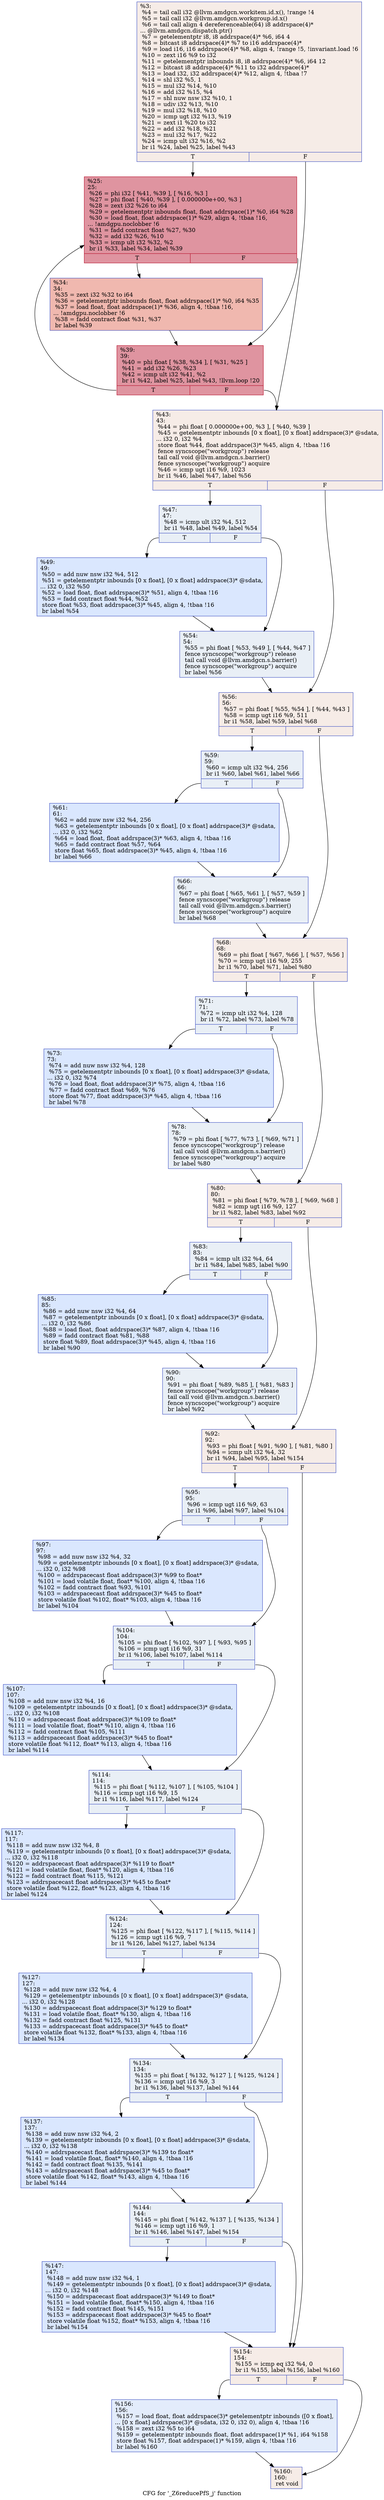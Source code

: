 digraph "CFG for '_Z6reducePfS_j' function" {
	label="CFG for '_Z6reducePfS_j' function";

	Node0x46adee0 [shape=record,color="#3d50c3ff", style=filled, fillcolor="#ead5c970",label="{%3:\l  %4 = tail call i32 @llvm.amdgcn.workitem.id.x(), !range !4\l  %5 = tail call i32 @llvm.amdgcn.workgroup.id.x()\l  %6 = tail call align 4 dereferenceable(64) i8 addrspace(4)*\l... @llvm.amdgcn.dispatch.ptr()\l  %7 = getelementptr i8, i8 addrspace(4)* %6, i64 4\l  %8 = bitcast i8 addrspace(4)* %7 to i16 addrspace(4)*\l  %9 = load i16, i16 addrspace(4)* %8, align 4, !range !5, !invariant.load !6\l  %10 = zext i16 %9 to i32\l  %11 = getelementptr inbounds i8, i8 addrspace(4)* %6, i64 12\l  %12 = bitcast i8 addrspace(4)* %11 to i32 addrspace(4)*\l  %13 = load i32, i32 addrspace(4)* %12, align 4, !tbaa !7\l  %14 = shl i32 %5, 1\l  %15 = mul i32 %14, %10\l  %16 = add i32 %15, %4\l  %17 = shl nuw nsw i32 %10, 1\l  %18 = udiv i32 %13, %10\l  %19 = mul i32 %18, %10\l  %20 = icmp ugt i32 %13, %19\l  %21 = zext i1 %20 to i32\l  %22 = add i32 %18, %21\l  %23 = mul i32 %17, %22\l  %24 = icmp ult i32 %16, %2\l  br i1 %24, label %25, label %43\l|{<s0>T|<s1>F}}"];
	Node0x46adee0:s0 -> Node0x46aec80;
	Node0x46adee0:s1 -> Node0x46b0650;
	Node0x46aec80 [shape=record,color="#b70d28ff", style=filled, fillcolor="#b70d2870",label="{%25:\l25:                                               \l  %26 = phi i32 [ %41, %39 ], [ %16, %3 ]\l  %27 = phi float [ %40, %39 ], [ 0.000000e+00, %3 ]\l  %28 = zext i32 %26 to i64\l  %29 = getelementptr inbounds float, float addrspace(1)* %0, i64 %28\l  %30 = load float, float addrspace(1)* %29, align 4, !tbaa !16,\l... !amdgpu.noclobber !6\l  %31 = fadd contract float %27, %30\l  %32 = add i32 %26, %10\l  %33 = icmp ult i32 %32, %2\l  br i1 %33, label %34, label %39\l|{<s0>T|<s1>F}}"];
	Node0x46aec80:s0 -> Node0x46b01c0;
	Node0x46aec80:s1 -> Node0x46b07c0;
	Node0x46b01c0 [shape=record,color="#3d50c3ff", style=filled, fillcolor="#dc5d4a70",label="{%34:\l34:                                               \l  %35 = zext i32 %32 to i64\l  %36 = getelementptr inbounds float, float addrspace(1)* %0, i64 %35\l  %37 = load float, float addrspace(1)* %36, align 4, !tbaa !16,\l... !amdgpu.noclobber !6\l  %38 = fadd contract float %31, %37\l  br label %39\l}"];
	Node0x46b01c0 -> Node0x46b07c0;
	Node0x46b07c0 [shape=record,color="#b70d28ff", style=filled, fillcolor="#b70d2870",label="{%39:\l39:                                               \l  %40 = phi float [ %38, %34 ], [ %31, %25 ]\l  %41 = add i32 %26, %23\l  %42 = icmp ult i32 %41, %2\l  br i1 %42, label %25, label %43, !llvm.loop !20\l|{<s0>T|<s1>F}}"];
	Node0x46b07c0:s0 -> Node0x46aec80;
	Node0x46b07c0:s1 -> Node0x46b0650;
	Node0x46b0650 [shape=record,color="#3d50c3ff", style=filled, fillcolor="#ead5c970",label="{%43:\l43:                                               \l  %44 = phi float [ 0.000000e+00, %3 ], [ %40, %39 ]\l  %45 = getelementptr inbounds [0 x float], [0 x float] addrspace(3)* @sdata,\l... i32 0, i32 %4\l  store float %44, float addrspace(3)* %45, align 4, !tbaa !16\l  fence syncscope(\"workgroup\") release\l  tail call void @llvm.amdgcn.s.barrier()\l  fence syncscope(\"workgroup\") acquire\l  %46 = icmp ugt i16 %9, 1023\l  br i1 %46, label %47, label %56\l|{<s0>T|<s1>F}}"];
	Node0x46b0650:s0 -> Node0x46b3260;
	Node0x46b0650:s1 -> Node0x46b32f0;
	Node0x46b3260 [shape=record,color="#3d50c3ff", style=filled, fillcolor="#cedaeb70",label="{%47:\l47:                                               \l  %48 = icmp ult i32 %4, 512\l  br i1 %48, label %49, label %54\l|{<s0>T|<s1>F}}"];
	Node0x46b3260:s0 -> Node0x46b34f0;
	Node0x46b3260:s1 -> Node0x46b3540;
	Node0x46b34f0 [shape=record,color="#3d50c3ff", style=filled, fillcolor="#abc8fd70",label="{%49:\l49:                                               \l  %50 = add nuw nsw i32 %4, 512\l  %51 = getelementptr inbounds [0 x float], [0 x float] addrspace(3)* @sdata,\l... i32 0, i32 %50\l  %52 = load float, float addrspace(3)* %51, align 4, !tbaa !16\l  %53 = fadd contract float %44, %52\l  store float %53, float addrspace(3)* %45, align 4, !tbaa !16\l  br label %54\l}"];
	Node0x46b34f0 -> Node0x46b3540;
	Node0x46b3540 [shape=record,color="#3d50c3ff", style=filled, fillcolor="#cedaeb70",label="{%54:\l54:                                               \l  %55 = phi float [ %53, %49 ], [ %44, %47 ]\l  fence syncscope(\"workgroup\") release\l  tail call void @llvm.amdgcn.s.barrier()\l  fence syncscope(\"workgroup\") acquire\l  br label %56\l}"];
	Node0x46b3540 -> Node0x46b32f0;
	Node0x46b32f0 [shape=record,color="#3d50c3ff", style=filled, fillcolor="#ead5c970",label="{%56:\l56:                                               \l  %57 = phi float [ %55, %54 ], [ %44, %43 ]\l  %58 = icmp ugt i16 %9, 511\l  br i1 %58, label %59, label %68\l|{<s0>T|<s1>F}}"];
	Node0x46b32f0:s0 -> Node0x46b3dd0;
	Node0x46b32f0:s1 -> Node0x46b3e20;
	Node0x46b3dd0 [shape=record,color="#3d50c3ff", style=filled, fillcolor="#cedaeb70",label="{%59:\l59:                                               \l  %60 = icmp ult i32 %4, 256\l  br i1 %60, label %61, label %66\l|{<s0>T|<s1>F}}"];
	Node0x46b3dd0:s0 -> Node0x46b3fb0;
	Node0x46b3dd0:s1 -> Node0x46b4000;
	Node0x46b3fb0 [shape=record,color="#3d50c3ff", style=filled, fillcolor="#abc8fd70",label="{%61:\l61:                                               \l  %62 = add nuw nsw i32 %4, 256\l  %63 = getelementptr inbounds [0 x float], [0 x float] addrspace(3)* @sdata,\l... i32 0, i32 %62\l  %64 = load float, float addrspace(3)* %63, align 4, !tbaa !16\l  %65 = fadd contract float %57, %64\l  store float %65, float addrspace(3)* %45, align 4, !tbaa !16\l  br label %66\l}"];
	Node0x46b3fb0 -> Node0x46b4000;
	Node0x46b4000 [shape=record,color="#3d50c3ff", style=filled, fillcolor="#cedaeb70",label="{%66:\l66:                                               \l  %67 = phi float [ %65, %61 ], [ %57, %59 ]\l  fence syncscope(\"workgroup\") release\l  tail call void @llvm.amdgcn.s.barrier()\l  fence syncscope(\"workgroup\") acquire\l  br label %68\l}"];
	Node0x46b4000 -> Node0x46b3e20;
	Node0x46b3e20 [shape=record,color="#3d50c3ff", style=filled, fillcolor="#ead5c970",label="{%68:\l68:                                               \l  %69 = phi float [ %67, %66 ], [ %57, %56 ]\l  %70 = icmp ugt i16 %9, 255\l  br i1 %70, label %71, label %80\l|{<s0>T|<s1>F}}"];
	Node0x46b3e20:s0 -> Node0x46b4ac0;
	Node0x46b3e20:s1 -> Node0x46b4b10;
	Node0x46b4ac0 [shape=record,color="#3d50c3ff", style=filled, fillcolor="#cedaeb70",label="{%71:\l71:                                               \l  %72 = icmp ult i32 %4, 128\l  br i1 %72, label %73, label %78\l|{<s0>T|<s1>F}}"];
	Node0x46b4ac0:s0 -> Node0x46b4ca0;
	Node0x46b4ac0:s1 -> Node0x46b4cf0;
	Node0x46b4ca0 [shape=record,color="#3d50c3ff", style=filled, fillcolor="#abc8fd70",label="{%73:\l73:                                               \l  %74 = add nuw nsw i32 %4, 128\l  %75 = getelementptr inbounds [0 x float], [0 x float] addrspace(3)* @sdata,\l... i32 0, i32 %74\l  %76 = load float, float addrspace(3)* %75, align 4, !tbaa !16\l  %77 = fadd contract float %69, %76\l  store float %77, float addrspace(3)* %45, align 4, !tbaa !16\l  br label %78\l}"];
	Node0x46b4ca0 -> Node0x46b4cf0;
	Node0x46b4cf0 [shape=record,color="#3d50c3ff", style=filled, fillcolor="#cedaeb70",label="{%78:\l78:                                               \l  %79 = phi float [ %77, %73 ], [ %69, %71 ]\l  fence syncscope(\"workgroup\") release\l  tail call void @llvm.amdgcn.s.barrier()\l  fence syncscope(\"workgroup\") acquire\l  br label %80\l}"];
	Node0x46b4cf0 -> Node0x46b4b10;
	Node0x46b4b10 [shape=record,color="#3d50c3ff", style=filled, fillcolor="#ead5c970",label="{%80:\l80:                                               \l  %81 = phi float [ %79, %78 ], [ %69, %68 ]\l  %82 = icmp ugt i16 %9, 127\l  br i1 %82, label %83, label %92\l|{<s0>T|<s1>F}}"];
	Node0x46b4b10:s0 -> Node0x46b5540;
	Node0x46b4b10:s1 -> Node0x46b5590;
	Node0x46b5540 [shape=record,color="#3d50c3ff", style=filled, fillcolor="#cedaeb70",label="{%83:\l83:                                               \l  %84 = icmp ult i32 %4, 64\l  br i1 %84, label %85, label %90\l|{<s0>T|<s1>F}}"];
	Node0x46b5540:s0 -> Node0x46b5750;
	Node0x46b5540:s1 -> Node0x46b57a0;
	Node0x46b5750 [shape=record,color="#3d50c3ff", style=filled, fillcolor="#abc8fd70",label="{%85:\l85:                                               \l  %86 = add nuw nsw i32 %4, 64\l  %87 = getelementptr inbounds [0 x float], [0 x float] addrspace(3)* @sdata,\l... i32 0, i32 %86\l  %88 = load float, float addrspace(3)* %87, align 4, !tbaa !16\l  %89 = fadd contract float %81, %88\l  store float %89, float addrspace(3)* %45, align 4, !tbaa !16\l  br label %90\l}"];
	Node0x46b5750 -> Node0x46b57a0;
	Node0x46b57a0 [shape=record,color="#3d50c3ff", style=filled, fillcolor="#cedaeb70",label="{%90:\l90:                                               \l  %91 = phi float [ %89, %85 ], [ %81, %83 ]\l  fence syncscope(\"workgroup\") release\l  tail call void @llvm.amdgcn.s.barrier()\l  fence syncscope(\"workgroup\") acquire\l  br label %92\l}"];
	Node0x46b57a0 -> Node0x46b5590;
	Node0x46b5590 [shape=record,color="#3d50c3ff", style=filled, fillcolor="#ead5c970",label="{%92:\l92:                                               \l  %93 = phi float [ %91, %90 ], [ %81, %80 ]\l  %94 = icmp ult i32 %4, 32\l  br i1 %94, label %95, label %154\l|{<s0>T|<s1>F}}"];
	Node0x46b5590:s0 -> Node0x46b5ff0;
	Node0x46b5590:s1 -> Node0x46b6040;
	Node0x46b5ff0 [shape=record,color="#3d50c3ff", style=filled, fillcolor="#cedaeb70",label="{%95:\l95:                                               \l  %96 = icmp ugt i16 %9, 63\l  br i1 %96, label %97, label %104\l|{<s0>T|<s1>F}}"];
	Node0x46b5ff0:s0 -> Node0x46b6200;
	Node0x46b5ff0:s1 -> Node0x46b6250;
	Node0x46b6200 [shape=record,color="#3d50c3ff", style=filled, fillcolor="#abc8fd70",label="{%97:\l97:                                               \l  %98 = add nuw nsw i32 %4, 32\l  %99 = getelementptr inbounds [0 x float], [0 x float] addrspace(3)* @sdata,\l... i32 0, i32 %98\l  %100 = addrspacecast float addrspace(3)* %99 to float*\l  %101 = load volatile float, float* %100, align 4, !tbaa !16\l  %102 = fadd contract float %93, %101\l  %103 = addrspacecast float addrspace(3)* %45 to float*\l  store volatile float %102, float* %103, align 4, !tbaa !16\l  br label %104\l}"];
	Node0x46b6200 -> Node0x46b6250;
	Node0x46b6250 [shape=record,color="#3d50c3ff", style=filled, fillcolor="#cedaeb70",label="{%104:\l104:                                              \l  %105 = phi float [ %102, %97 ], [ %93, %95 ]\l  %106 = icmp ugt i16 %9, 31\l  br i1 %106, label %107, label %114\l|{<s0>T|<s1>F}}"];
	Node0x46b6250:s0 -> Node0x46b68f0;
	Node0x46b6250:s1 -> Node0x46b6940;
	Node0x46b68f0 [shape=record,color="#3d50c3ff", style=filled, fillcolor="#abc8fd70",label="{%107:\l107:                                              \l  %108 = add nuw nsw i32 %4, 16\l  %109 = getelementptr inbounds [0 x float], [0 x float] addrspace(3)* @sdata,\l... i32 0, i32 %108\l  %110 = addrspacecast float addrspace(3)* %109 to float*\l  %111 = load volatile float, float* %110, align 4, !tbaa !16\l  %112 = fadd contract float %105, %111\l  %113 = addrspacecast float addrspace(3)* %45 to float*\l  store volatile float %112, float* %113, align 4, !tbaa !16\l  br label %114\l}"];
	Node0x46b68f0 -> Node0x46b6940;
	Node0x46b6940 [shape=record,color="#3d50c3ff", style=filled, fillcolor="#cedaeb70",label="{%114:\l114:                                              \l  %115 = phi float [ %112, %107 ], [ %105, %104 ]\l  %116 = icmp ugt i16 %9, 15\l  br i1 %116, label %117, label %124\l|{<s0>T|<s1>F}}"];
	Node0x46b6940:s0 -> Node0x46b7010;
	Node0x46b6940:s1 -> Node0x46b7060;
	Node0x46b7010 [shape=record,color="#3d50c3ff", style=filled, fillcolor="#abc8fd70",label="{%117:\l117:                                              \l  %118 = add nuw nsw i32 %4, 8\l  %119 = getelementptr inbounds [0 x float], [0 x float] addrspace(3)* @sdata,\l... i32 0, i32 %118\l  %120 = addrspacecast float addrspace(3)* %119 to float*\l  %121 = load volatile float, float* %120, align 4, !tbaa !16\l  %122 = fadd contract float %115, %121\l  %123 = addrspacecast float addrspace(3)* %45 to float*\l  store volatile float %122, float* %123, align 4, !tbaa !16\l  br label %124\l}"];
	Node0x46b7010 -> Node0x46b7060;
	Node0x46b7060 [shape=record,color="#3d50c3ff", style=filled, fillcolor="#cedaeb70",label="{%124:\l124:                                              \l  %125 = phi float [ %122, %117 ], [ %115, %114 ]\l  %126 = icmp ugt i16 %9, 7\l  br i1 %126, label %127, label %134\l|{<s0>T|<s1>F}}"];
	Node0x46b7060:s0 -> Node0x46b7730;
	Node0x46b7060:s1 -> Node0x46b7780;
	Node0x46b7730 [shape=record,color="#3d50c3ff", style=filled, fillcolor="#abc8fd70",label="{%127:\l127:                                              \l  %128 = add nuw nsw i32 %4, 4\l  %129 = getelementptr inbounds [0 x float], [0 x float] addrspace(3)* @sdata,\l... i32 0, i32 %128\l  %130 = addrspacecast float addrspace(3)* %129 to float*\l  %131 = load volatile float, float* %130, align 4, !tbaa !16\l  %132 = fadd contract float %125, %131\l  %133 = addrspacecast float addrspace(3)* %45 to float*\l  store volatile float %132, float* %133, align 4, !tbaa !16\l  br label %134\l}"];
	Node0x46b7730 -> Node0x46b7780;
	Node0x46b7780 [shape=record,color="#3d50c3ff", style=filled, fillcolor="#cedaeb70",label="{%134:\l134:                                              \l  %135 = phi float [ %132, %127 ], [ %125, %124 ]\l  %136 = icmp ugt i16 %9, 3\l  br i1 %136, label %137, label %144\l|{<s0>T|<s1>F}}"];
	Node0x46b7780:s0 -> Node0x46b8290;
	Node0x46b7780:s1 -> Node0x46b82e0;
	Node0x46b8290 [shape=record,color="#3d50c3ff", style=filled, fillcolor="#abc8fd70",label="{%137:\l137:                                              \l  %138 = add nuw nsw i32 %4, 2\l  %139 = getelementptr inbounds [0 x float], [0 x float] addrspace(3)* @sdata,\l... i32 0, i32 %138\l  %140 = addrspacecast float addrspace(3)* %139 to float*\l  %141 = load volatile float, float* %140, align 4, !tbaa !16\l  %142 = fadd contract float %135, %141\l  %143 = addrspacecast float addrspace(3)* %45 to float*\l  store volatile float %142, float* %143, align 4, !tbaa !16\l  br label %144\l}"];
	Node0x46b8290 -> Node0x46b82e0;
	Node0x46b82e0 [shape=record,color="#3d50c3ff", style=filled, fillcolor="#cedaeb70",label="{%144:\l144:                                              \l  %145 = phi float [ %142, %137 ], [ %135, %134 ]\l  %146 = icmp ugt i16 %9, 1\l  br i1 %146, label %147, label %154\l|{<s0>T|<s1>F}}"];
	Node0x46b82e0:s0 -> Node0x46b8980;
	Node0x46b82e0:s1 -> Node0x46b6040;
	Node0x46b8980 [shape=record,color="#3d50c3ff", style=filled, fillcolor="#abc8fd70",label="{%147:\l147:                                              \l  %148 = add nuw nsw i32 %4, 1\l  %149 = getelementptr inbounds [0 x float], [0 x float] addrspace(3)* @sdata,\l... i32 0, i32 %148\l  %150 = addrspacecast float addrspace(3)* %149 to float*\l  %151 = load volatile float, float* %150, align 4, !tbaa !16\l  %152 = fadd contract float %145, %151\l  %153 = addrspacecast float addrspace(3)* %45 to float*\l  store volatile float %152, float* %153, align 4, !tbaa !16\l  br label %154\l}"];
	Node0x46b8980 -> Node0x46b6040;
	Node0x46b6040 [shape=record,color="#3d50c3ff", style=filled, fillcolor="#ead5c970",label="{%154:\l154:                                              \l  %155 = icmp eq i32 %4, 0\l  br i1 %155, label %156, label %160\l|{<s0>T|<s1>F}}"];
	Node0x46b6040:s0 -> Node0x46b8f70;
	Node0x46b6040:s1 -> Node0x46b8fc0;
	Node0x46b8f70 [shape=record,color="#3d50c3ff", style=filled, fillcolor="#bfd3f670",label="{%156:\l156:                                              \l  %157 = load float, float addrspace(3)* getelementptr inbounds ([0 x float],\l... [0 x float] addrspace(3)* @sdata, i32 0, i32 0), align 4, !tbaa !16\l  %158 = zext i32 %5 to i64\l  %159 = getelementptr inbounds float, float addrspace(1)* %1, i64 %158\l  store float %157, float addrspace(1)* %159, align 4, !tbaa !16\l  br label %160\l}"];
	Node0x46b8f70 -> Node0x46b8fc0;
	Node0x46b8fc0 [shape=record,color="#3d50c3ff", style=filled, fillcolor="#ead5c970",label="{%160:\l160:                                              \l  ret void\l}"];
}
